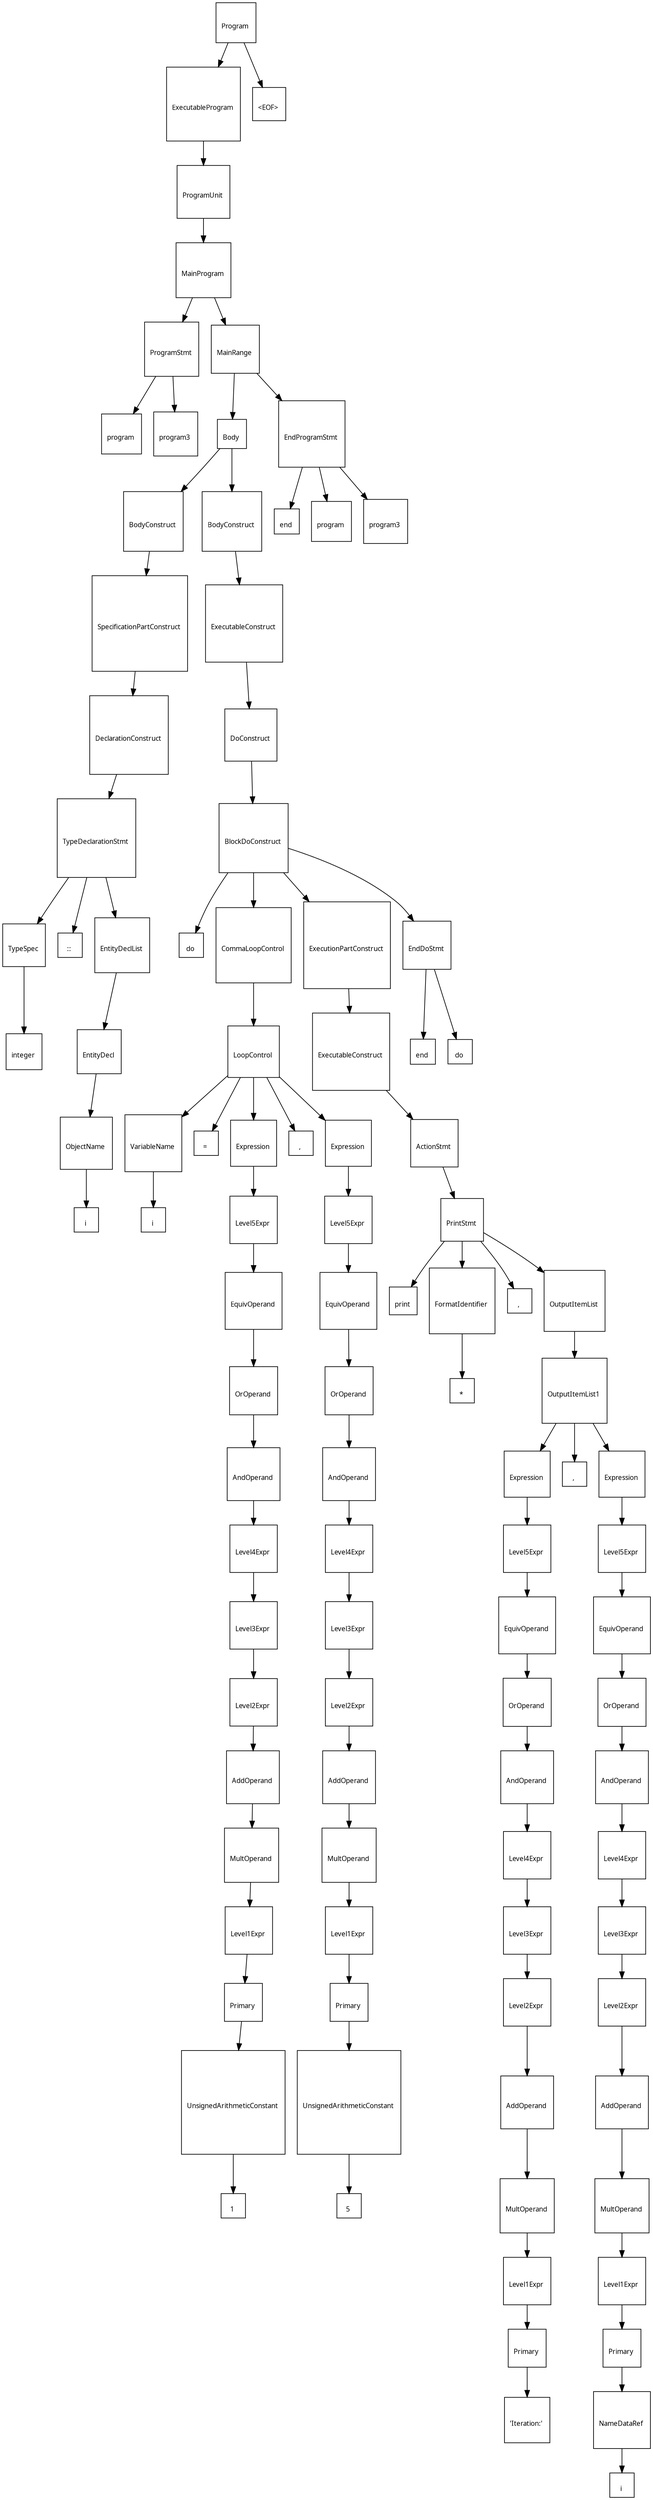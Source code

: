 digraph G {
  charset="UTF-8"
  node [shape=square, fontname="Arial Unicode MS"];
  "4adc2bf3-41c8-4920-aa9f-8ae8c88c80e9" [label="\lProgram \n", fontsize=10];
  "4adc2bf3-41c8-4920-aa9f-8ae8c88c80e9" -> "530217c6-3438-4918-ad0a-535312f024a8";
  "530217c6-3438-4918-ad0a-535312f024a8" [label="\lExecutableProgram \n", fontsize=10];
  "530217c6-3438-4918-ad0a-535312f024a8" -> "5b749d8d-3e3f-4e9d-b98c-5959cc7df1de";
  "5b749d8d-3e3f-4e9d-b98c-5959cc7df1de" [label="\lProgramUnit \n", fontsize=10];
  "5b749d8d-3e3f-4e9d-b98c-5959cc7df1de" -> "74209fbb-68e7-4f22-924c-0b367350c0d8";
  "74209fbb-68e7-4f22-924c-0b367350c0d8" [label="\lMainProgram \n", fontsize=10];
  "74209fbb-68e7-4f22-924c-0b367350c0d8" -> "bef1f8ca-d056-4960-a4d1-069f70b1da07";
  "bef1f8ca-d056-4960-a4d1-069f70b1da07" [label="\lProgramStmt \n", fontsize=10];
  "bef1f8ca-d056-4960-a4d1-069f70b1da07" -> "ab28880b-57dc-4365-a61f-8d5f2aed6fe9";
  "ab28880b-57dc-4365-a61f-8d5f2aed6fe9" [label="\lprogram \n", fontsize=10];
  "bef1f8ca-d056-4960-a4d1-069f70b1da07" -> "e23ac6c1-0a4e-4b18-96aa-4b01516aa2d5";
  "e23ac6c1-0a4e-4b18-96aa-4b01516aa2d5" [label="\lprogram3 \n", fontsize=10];
  "74209fbb-68e7-4f22-924c-0b367350c0d8" -> "b308b1ae-37dc-4463-b3a5-2d255791b80f";
  "b308b1ae-37dc-4463-b3a5-2d255791b80f" [label="\lMainRange \n", fontsize=10];
  "b308b1ae-37dc-4463-b3a5-2d255791b80f" -> "3cd192dc-5457-4bb4-9f56-38151ebd5a8b";
  "3cd192dc-5457-4bb4-9f56-38151ebd5a8b" [label="\lBody \n", fontsize=10];
  "3cd192dc-5457-4bb4-9f56-38151ebd5a8b" -> "41b40e60-2efd-4225-bea5-b7e13f70f823";
  "41b40e60-2efd-4225-bea5-b7e13f70f823" [label="\lBodyConstruct \n", fontsize=10];
  "41b40e60-2efd-4225-bea5-b7e13f70f823" -> "998f7df6-c295-487d-b40f-63e6ce6fcca8";
  "998f7df6-c295-487d-b40f-63e6ce6fcca8" [label="\lSpecificationPartConstruct \n", fontsize=10];
  "998f7df6-c295-487d-b40f-63e6ce6fcca8" -> "3e23fb00-7ad6-49b8-93f8-2b4c6efb8ba0";
  "3e23fb00-7ad6-49b8-93f8-2b4c6efb8ba0" [label="\lDeclarationConstruct \n", fontsize=10];
  "3e23fb00-7ad6-49b8-93f8-2b4c6efb8ba0" -> "ade16476-79dc-4bf9-80c1-39b595498c8e";
  "ade16476-79dc-4bf9-80c1-39b595498c8e" [label="\lTypeDeclarationStmt \n", fontsize=10];
  "ade16476-79dc-4bf9-80c1-39b595498c8e" -> "70a2f17d-1a6b-4af2-a369-3f2c27189f72";
  "70a2f17d-1a6b-4af2-a369-3f2c27189f72" [label="\lTypeSpec \n", fontsize=10];
  "70a2f17d-1a6b-4af2-a369-3f2c27189f72" -> "ffec9ff0-ec2d-442a-840f-e84e9f6d5ce1";
  "ffec9ff0-ec2d-442a-840f-e84e9f6d5ce1" [label="\linteger \n", fontsize=10];
  "ade16476-79dc-4bf9-80c1-39b595498c8e" -> "0a8f190d-f15e-460f-bc69-1b58d584cbbd";
  "0a8f190d-f15e-460f-bc69-1b58d584cbbd" [label="\l:: \n", fontsize=10];
  "ade16476-79dc-4bf9-80c1-39b595498c8e" -> "de2e0242-f2ec-415f-a717-2c97e6d54ba9";
  "de2e0242-f2ec-415f-a717-2c97e6d54ba9" [label="\lEntityDeclList \n", fontsize=10];
  "de2e0242-f2ec-415f-a717-2c97e6d54ba9" -> "61ec29a5-cd04-47be-853a-802121e2e26a";
  "61ec29a5-cd04-47be-853a-802121e2e26a" [label="\lEntityDecl \n", fontsize=10];
  "61ec29a5-cd04-47be-853a-802121e2e26a" -> "90c3fc3a-5c05-40b2-a3e6-28afa08d2904";
  "90c3fc3a-5c05-40b2-a3e6-28afa08d2904" [label="\lObjectName \n", fontsize=10];
  "90c3fc3a-5c05-40b2-a3e6-28afa08d2904" -> "bfc24915-6c73-4e71-a7e2-040999221123";
  "bfc24915-6c73-4e71-a7e2-040999221123" [label="\li \n", fontsize=10];
  "3cd192dc-5457-4bb4-9f56-38151ebd5a8b" -> "21b0419d-ab1b-4aaf-94cc-357087ea1b66";
  "21b0419d-ab1b-4aaf-94cc-357087ea1b66" [label="\lBodyConstruct \n", fontsize=10];
  "21b0419d-ab1b-4aaf-94cc-357087ea1b66" -> "b9a51b7c-5796-42b3-b2be-eafeb75b6a96";
  "b9a51b7c-5796-42b3-b2be-eafeb75b6a96" [label="\lExecutableConstruct \n", fontsize=10];
  "b9a51b7c-5796-42b3-b2be-eafeb75b6a96" -> "1ba11d9e-05cd-4c5a-b2ea-9740c0085f72";
  "1ba11d9e-05cd-4c5a-b2ea-9740c0085f72" [label="\lDoConstruct \n", fontsize=10];
  "1ba11d9e-05cd-4c5a-b2ea-9740c0085f72" -> "0d5bd1e4-cf62-4374-a498-feaec2e2e2f9";
  "0d5bd1e4-cf62-4374-a498-feaec2e2e2f9" [label="\lBlockDoConstruct \n", fontsize=10];
  "0d5bd1e4-cf62-4374-a498-feaec2e2e2f9" -> "271d6bf5-0319-485d-b2d1-6726891d41d1";
  "271d6bf5-0319-485d-b2d1-6726891d41d1" [label="\ldo \n", fontsize=10];
  "0d5bd1e4-cf62-4374-a498-feaec2e2e2f9" -> "bc061b97-da09-4642-b23e-bd1e954b0854";
  "bc061b97-da09-4642-b23e-bd1e954b0854" [label="\lCommaLoopControl \n", fontsize=10];
  "bc061b97-da09-4642-b23e-bd1e954b0854" -> "ba96f791-b82f-46e4-9d7c-e512ffac00ff";
  "ba96f791-b82f-46e4-9d7c-e512ffac00ff" [label="\lLoopControl \n", fontsize=10];
  "ba96f791-b82f-46e4-9d7c-e512ffac00ff" -> "4a837ef8-d695-4abe-88b0-ee03e2337363";
  "4a837ef8-d695-4abe-88b0-ee03e2337363" [label="\lVariableName \n", fontsize=10];
  "4a837ef8-d695-4abe-88b0-ee03e2337363" -> "8964e249-e2f8-4b11-af92-ed8bd4d04753";
  "8964e249-e2f8-4b11-af92-ed8bd4d04753" [label="\li \n", fontsize=10];
  "ba96f791-b82f-46e4-9d7c-e512ffac00ff" -> "490f42d2-8a55-4c7f-bc68-1f48905eb92a";
  "490f42d2-8a55-4c7f-bc68-1f48905eb92a" [label="\l= \n", fontsize=10];
  "ba96f791-b82f-46e4-9d7c-e512ffac00ff" -> "92bdea45-2d19-41ea-9825-c3e73f2d4996";
  "92bdea45-2d19-41ea-9825-c3e73f2d4996" [label="\lExpression \n", fontsize=10];
  "92bdea45-2d19-41ea-9825-c3e73f2d4996" -> "0cc3897a-c620-4ece-a806-17aaefdba3c0";
  "0cc3897a-c620-4ece-a806-17aaefdba3c0" [label="\lLevel5Expr \n", fontsize=10];
  "0cc3897a-c620-4ece-a806-17aaefdba3c0" -> "3c9d8110-cee9-47d9-a27b-d9e99c9f236d";
  "3c9d8110-cee9-47d9-a27b-d9e99c9f236d" [label="\lEquivOperand \n", fontsize=10];
  "3c9d8110-cee9-47d9-a27b-d9e99c9f236d" -> "88985868-0da3-402c-bdb5-3d1e5e865687";
  "88985868-0da3-402c-bdb5-3d1e5e865687" [label="\lOrOperand \n", fontsize=10];
  "88985868-0da3-402c-bdb5-3d1e5e865687" -> "eb87b400-bb32-4b99-bc3a-6eec5f519721";
  "eb87b400-bb32-4b99-bc3a-6eec5f519721" [label="\lAndOperand \n", fontsize=10];
  "eb87b400-bb32-4b99-bc3a-6eec5f519721" -> "494aa2b4-f2fd-46d0-ab6d-66908f506a64";
  "494aa2b4-f2fd-46d0-ab6d-66908f506a64" [label="\lLevel4Expr \n", fontsize=10];
  "494aa2b4-f2fd-46d0-ab6d-66908f506a64" -> "f0382fd7-c532-4aaf-9820-0ff143b73f7b";
  "f0382fd7-c532-4aaf-9820-0ff143b73f7b" [label="\lLevel3Expr \n", fontsize=10];
  "f0382fd7-c532-4aaf-9820-0ff143b73f7b" -> "566c670d-bbcb-4d40-b37d-16758580a11b";
  "566c670d-bbcb-4d40-b37d-16758580a11b" [label="\lLevel2Expr \n", fontsize=10];
  "566c670d-bbcb-4d40-b37d-16758580a11b" -> "e8c0e0e0-2ac8-4736-ae92-b884e3e7408a";
  "e8c0e0e0-2ac8-4736-ae92-b884e3e7408a" [label="\lAddOperand \n", fontsize=10];
  "e8c0e0e0-2ac8-4736-ae92-b884e3e7408a" -> "ba166f3a-bcc2-4057-b258-890d6c32aab0";
  "ba166f3a-bcc2-4057-b258-890d6c32aab0" [label="\lMultOperand \n", fontsize=10];
  "ba166f3a-bcc2-4057-b258-890d6c32aab0" -> "1388f54c-4089-413c-85bd-5e77539236be";
  "1388f54c-4089-413c-85bd-5e77539236be" [label="\lLevel1Expr \n", fontsize=10];
  "1388f54c-4089-413c-85bd-5e77539236be" -> "966ea115-a312-4881-964d-bcf21dc4fc3e";
  "966ea115-a312-4881-964d-bcf21dc4fc3e" [label="\lPrimary \n", fontsize=10];
  "966ea115-a312-4881-964d-bcf21dc4fc3e" -> "0da28216-b99d-4a2d-b10a-9751dd6b9ef7";
  "0da28216-b99d-4a2d-b10a-9751dd6b9ef7" [label="\lUnsignedArithmeticConstant \n", fontsize=10];
  "0da28216-b99d-4a2d-b10a-9751dd6b9ef7" -> "ccec836b-e14a-442c-bde4-cf486cc726ff";
  "ccec836b-e14a-442c-bde4-cf486cc726ff" [label="\l1 \n", fontsize=10];
  "ba96f791-b82f-46e4-9d7c-e512ffac00ff" -> "4c441af3-8b91-4031-8caa-e5ad387cb158";
  "4c441af3-8b91-4031-8caa-e5ad387cb158" [label="\l, \n", fontsize=10];
  "ba96f791-b82f-46e4-9d7c-e512ffac00ff" -> "b5b94109-8f26-4565-a92f-f186d3ac73b6";
  "b5b94109-8f26-4565-a92f-f186d3ac73b6" [label="\lExpression \n", fontsize=10];
  "b5b94109-8f26-4565-a92f-f186d3ac73b6" -> "01dd1dba-731b-49ae-aa91-58b0b852113a";
  "01dd1dba-731b-49ae-aa91-58b0b852113a" [label="\lLevel5Expr \n", fontsize=10];
  "01dd1dba-731b-49ae-aa91-58b0b852113a" -> "723f8875-35ee-4206-8e1d-d2fb4e6b58c6";
  "723f8875-35ee-4206-8e1d-d2fb4e6b58c6" [label="\lEquivOperand \n", fontsize=10];
  "723f8875-35ee-4206-8e1d-d2fb4e6b58c6" -> "4f2be99b-7179-4a56-a18d-24fe66b48381";
  "4f2be99b-7179-4a56-a18d-24fe66b48381" [label="\lOrOperand \n", fontsize=10];
  "4f2be99b-7179-4a56-a18d-24fe66b48381" -> "b2833aa6-4bd3-492c-9bf4-74bfee5e24ca";
  "b2833aa6-4bd3-492c-9bf4-74bfee5e24ca" [label="\lAndOperand \n", fontsize=10];
  "b2833aa6-4bd3-492c-9bf4-74bfee5e24ca" -> "0b0c9321-cd39-48bc-938c-410fad837a96";
  "0b0c9321-cd39-48bc-938c-410fad837a96" [label="\lLevel4Expr \n", fontsize=10];
  "0b0c9321-cd39-48bc-938c-410fad837a96" -> "1463378b-d334-4efa-a6e6-16176f742948";
  "1463378b-d334-4efa-a6e6-16176f742948" [label="\lLevel3Expr \n", fontsize=10];
  "1463378b-d334-4efa-a6e6-16176f742948" -> "b3e314d4-96cb-4404-9946-b2985d652c68";
  "b3e314d4-96cb-4404-9946-b2985d652c68" [label="\lLevel2Expr \n", fontsize=10];
  "b3e314d4-96cb-4404-9946-b2985d652c68" -> "f5603789-d952-4e06-8d2a-aefbed6bd8ea";
  "f5603789-d952-4e06-8d2a-aefbed6bd8ea" [label="\lAddOperand \n", fontsize=10];
  "f5603789-d952-4e06-8d2a-aefbed6bd8ea" -> "39d74734-8bcd-4b4e-bce2-d6c31649c43d";
  "39d74734-8bcd-4b4e-bce2-d6c31649c43d" [label="\lMultOperand \n", fontsize=10];
  "39d74734-8bcd-4b4e-bce2-d6c31649c43d" -> "135f170e-2616-4a68-9646-4a78cbf09c7d";
  "135f170e-2616-4a68-9646-4a78cbf09c7d" [label="\lLevel1Expr \n", fontsize=10];
  "135f170e-2616-4a68-9646-4a78cbf09c7d" -> "b6495c47-d9af-4f32-953d-ecff2d90e213";
  "b6495c47-d9af-4f32-953d-ecff2d90e213" [label="\lPrimary \n", fontsize=10];
  "b6495c47-d9af-4f32-953d-ecff2d90e213" -> "d38b37bf-4ed8-495f-b05c-bcfff7e092cf";
  "d38b37bf-4ed8-495f-b05c-bcfff7e092cf" [label="\lUnsignedArithmeticConstant \n", fontsize=10];
  "d38b37bf-4ed8-495f-b05c-bcfff7e092cf" -> "96fb0dcd-5ab6-497c-a3f3-ff70dce93315";
  "96fb0dcd-5ab6-497c-a3f3-ff70dce93315" [label="\l5 \n", fontsize=10];
  "0d5bd1e4-cf62-4374-a498-feaec2e2e2f9" -> "ac30bb09-ec82-450d-8f10-59d2fc4669dc";
  "ac30bb09-ec82-450d-8f10-59d2fc4669dc" [label="\lExecutionPartConstruct \n", fontsize=10];
  "ac30bb09-ec82-450d-8f10-59d2fc4669dc" -> "119f25e9-6450-4f75-9f53-3c82d9cdc990";
  "119f25e9-6450-4f75-9f53-3c82d9cdc990" [label="\lExecutableConstruct \n", fontsize=10];
  "119f25e9-6450-4f75-9f53-3c82d9cdc990" -> "8e10d567-47df-4d20-9aae-eb35fed8a1c0";
  "8e10d567-47df-4d20-9aae-eb35fed8a1c0" [label="\lActionStmt \n", fontsize=10];
  "8e10d567-47df-4d20-9aae-eb35fed8a1c0" -> "f691fc5d-f470-464b-afe7-5d3fc666cd0b";
  "f691fc5d-f470-464b-afe7-5d3fc666cd0b" [label="\lPrintStmt \n", fontsize=10];
  "f691fc5d-f470-464b-afe7-5d3fc666cd0b" -> "b66a6688-f6d2-46f0-8851-74eb09307165";
  "b66a6688-f6d2-46f0-8851-74eb09307165" [label="\lprint \n", fontsize=10];
  "f691fc5d-f470-464b-afe7-5d3fc666cd0b" -> "43ad3b13-0b96-4b37-ac8a-40e347fa88b3";
  "43ad3b13-0b96-4b37-ac8a-40e347fa88b3" [label="\lFormatIdentifier \n", fontsize=10];
  "43ad3b13-0b96-4b37-ac8a-40e347fa88b3" -> "c9218904-399d-4999-a457-131900a5c2d1";
  "c9218904-399d-4999-a457-131900a5c2d1" [label="\l* \n", fontsize=10];
  "f691fc5d-f470-464b-afe7-5d3fc666cd0b" -> "fe7e03c9-cb54-43f5-96fb-195680793f0d";
  "fe7e03c9-cb54-43f5-96fb-195680793f0d" [label="\l, \n", fontsize=10];
  "f691fc5d-f470-464b-afe7-5d3fc666cd0b" -> "e40b33d0-ee4a-4eeb-9f99-0a4470cdf528";
  "e40b33d0-ee4a-4eeb-9f99-0a4470cdf528" [label="\lOutputItemList \n", fontsize=10];
  "e40b33d0-ee4a-4eeb-9f99-0a4470cdf528" -> "aa136d73-34be-40fc-ba29-296540c483d1";
  "aa136d73-34be-40fc-ba29-296540c483d1" [label="\lOutputItemList1 \n", fontsize=10];
  "aa136d73-34be-40fc-ba29-296540c483d1" -> "8e870fba-6f56-4ecb-9f55-5d0c91196160";
  "8e870fba-6f56-4ecb-9f55-5d0c91196160" [label="\lExpression \n", fontsize=10];
  "8e870fba-6f56-4ecb-9f55-5d0c91196160" -> "c04ba102-dfe0-4769-84cc-885b1d43246c";
  "c04ba102-dfe0-4769-84cc-885b1d43246c" [label="\lLevel5Expr \n", fontsize=10];
  "c04ba102-dfe0-4769-84cc-885b1d43246c" -> "874d50d9-4467-4094-9e12-b3095b691cdc";
  "874d50d9-4467-4094-9e12-b3095b691cdc" [label="\lEquivOperand \n", fontsize=10];
  "874d50d9-4467-4094-9e12-b3095b691cdc" -> "ef2d2cae-c066-4de8-8e0a-ed22560a6a5f";
  "ef2d2cae-c066-4de8-8e0a-ed22560a6a5f" [label="\lOrOperand \n", fontsize=10];
  "ef2d2cae-c066-4de8-8e0a-ed22560a6a5f" -> "7d9081c3-28af-4f05-82ff-3fdca36790c8";
  "7d9081c3-28af-4f05-82ff-3fdca36790c8" [label="\lAndOperand \n", fontsize=10];
  "7d9081c3-28af-4f05-82ff-3fdca36790c8" -> "839af793-f9f0-4754-b6d6-4f2e7988981a";
  "839af793-f9f0-4754-b6d6-4f2e7988981a" [label="\lLevel4Expr \n", fontsize=10];
  "839af793-f9f0-4754-b6d6-4f2e7988981a" -> "532a3388-edcb-43da-aeff-f6366c36e96f";
  "532a3388-edcb-43da-aeff-f6366c36e96f" [label="\lLevel3Expr \n", fontsize=10];
  "532a3388-edcb-43da-aeff-f6366c36e96f" -> "19441945-b54e-445f-b6de-a71ca4b3dd62";
  "19441945-b54e-445f-b6de-a71ca4b3dd62" [label="\lLevel2Expr \n", fontsize=10];
  "19441945-b54e-445f-b6de-a71ca4b3dd62" -> "8eea4b1a-caae-4345-9cd3-e0831cbc2bf8";
  "8eea4b1a-caae-4345-9cd3-e0831cbc2bf8" [label="\lAddOperand \n", fontsize=10];
  "8eea4b1a-caae-4345-9cd3-e0831cbc2bf8" -> "8a7904f8-d394-448e-bed9-320b1b1fce08";
  "8a7904f8-d394-448e-bed9-320b1b1fce08" [label="\lMultOperand \n", fontsize=10];
  "8a7904f8-d394-448e-bed9-320b1b1fce08" -> "477f392a-1a72-4075-b875-4adee5ac7dff";
  "477f392a-1a72-4075-b875-4adee5ac7dff" [label="\lLevel1Expr \n", fontsize=10];
  "477f392a-1a72-4075-b875-4adee5ac7dff" -> "70e0e542-7c7a-4d41-a4b8-1b85308cbf8d";
  "70e0e542-7c7a-4d41-a4b8-1b85308cbf8d" [label="\lPrimary \n", fontsize=10];
  "70e0e542-7c7a-4d41-a4b8-1b85308cbf8d" -> "6f5ac28f-56fe-4ccc-9781-73368636895c";
  "6f5ac28f-56fe-4ccc-9781-73368636895c" [label="\l'Iteration:' \n", fontsize=10];
  "aa136d73-34be-40fc-ba29-296540c483d1" -> "af2f1f30-e1f9-4b7b-b404-d85432ab9f00";
  "af2f1f30-e1f9-4b7b-b404-d85432ab9f00" [label="\l, \n", fontsize=10];
  "aa136d73-34be-40fc-ba29-296540c483d1" -> "6e23f472-6b84-466c-97f8-7667f2f8b9e1";
  "6e23f472-6b84-466c-97f8-7667f2f8b9e1" [label="\lExpression \n", fontsize=10];
  "6e23f472-6b84-466c-97f8-7667f2f8b9e1" -> "6dc278e5-eb1c-438f-bb69-bc3096870aa6";
  "6dc278e5-eb1c-438f-bb69-bc3096870aa6" [label="\lLevel5Expr \n", fontsize=10];
  "6dc278e5-eb1c-438f-bb69-bc3096870aa6" -> "9c6fef98-4dc7-42cb-91e7-ed66a6167d46";
  "9c6fef98-4dc7-42cb-91e7-ed66a6167d46" [label="\lEquivOperand \n", fontsize=10];
  "9c6fef98-4dc7-42cb-91e7-ed66a6167d46" -> "f7fc5b1f-024b-47f8-a72a-75f94673eb10";
  "f7fc5b1f-024b-47f8-a72a-75f94673eb10" [label="\lOrOperand \n", fontsize=10];
  "f7fc5b1f-024b-47f8-a72a-75f94673eb10" -> "c695ed7a-ebdc-4149-85a5-8af0738068ef";
  "c695ed7a-ebdc-4149-85a5-8af0738068ef" [label="\lAndOperand \n", fontsize=10];
  "c695ed7a-ebdc-4149-85a5-8af0738068ef" -> "4cdf6a28-7feb-4720-88ea-1dc4cd105e47";
  "4cdf6a28-7feb-4720-88ea-1dc4cd105e47" [label="\lLevel4Expr \n", fontsize=10];
  "4cdf6a28-7feb-4720-88ea-1dc4cd105e47" -> "2aa95003-6694-4c1b-921f-0a7081e2bcdd";
  "2aa95003-6694-4c1b-921f-0a7081e2bcdd" [label="\lLevel3Expr \n", fontsize=10];
  "2aa95003-6694-4c1b-921f-0a7081e2bcdd" -> "96189ef9-e829-4c2b-b4fa-d87624219486";
  "96189ef9-e829-4c2b-b4fa-d87624219486" [label="\lLevel2Expr \n", fontsize=10];
  "96189ef9-e829-4c2b-b4fa-d87624219486" -> "20e7134a-3da1-41d6-b68a-7000ca0603b5";
  "20e7134a-3da1-41d6-b68a-7000ca0603b5" [label="\lAddOperand \n", fontsize=10];
  "20e7134a-3da1-41d6-b68a-7000ca0603b5" -> "4f3835d1-c410-4176-9617-5e9a0e2a9b7e";
  "4f3835d1-c410-4176-9617-5e9a0e2a9b7e" [label="\lMultOperand \n", fontsize=10];
  "4f3835d1-c410-4176-9617-5e9a0e2a9b7e" -> "447ea053-ae6f-48dc-9c77-3c0304f37648";
  "447ea053-ae6f-48dc-9c77-3c0304f37648" [label="\lLevel1Expr \n", fontsize=10];
  "447ea053-ae6f-48dc-9c77-3c0304f37648" -> "f68b7fc7-27b3-4f81-80db-d772a3381a87";
  "f68b7fc7-27b3-4f81-80db-d772a3381a87" [label="\lPrimary \n", fontsize=10];
  "f68b7fc7-27b3-4f81-80db-d772a3381a87" -> "6c23b81c-2ebe-475f-95df-29a92a2619e6";
  "6c23b81c-2ebe-475f-95df-29a92a2619e6" [label="\lNameDataRef \n", fontsize=10];
  "6c23b81c-2ebe-475f-95df-29a92a2619e6" -> "efb40be2-c16a-4ae0-b9ce-6b3e9abf8946";
  "efb40be2-c16a-4ae0-b9ce-6b3e9abf8946" [label="\li \n", fontsize=10];
  "0d5bd1e4-cf62-4374-a498-feaec2e2e2f9" -> "81afc2ce-2aa4-49d4-8185-9fd089a5fff9";
  "81afc2ce-2aa4-49d4-8185-9fd089a5fff9" [label="\lEndDoStmt \n", fontsize=10];
  "81afc2ce-2aa4-49d4-8185-9fd089a5fff9" -> "8834ed40-af61-47c4-9f19-751f5747485b";
  "8834ed40-af61-47c4-9f19-751f5747485b" [label="\lend \n", fontsize=10];
  "81afc2ce-2aa4-49d4-8185-9fd089a5fff9" -> "3751c76f-efc3-48d4-8a30-8c9dd9e48646";
  "3751c76f-efc3-48d4-8a30-8c9dd9e48646" [label="\ldo \n", fontsize=10];
  "b308b1ae-37dc-4463-b3a5-2d255791b80f" -> "1be48cd9-7a9c-4de9-9862-0b0956c2170f";
  "1be48cd9-7a9c-4de9-9862-0b0956c2170f" [label="\lEndProgramStmt \n", fontsize=10];
  "1be48cd9-7a9c-4de9-9862-0b0956c2170f" -> "82625898-23a5-40aa-81b8-1aea700fa59a";
  "82625898-23a5-40aa-81b8-1aea700fa59a" [label="\lend \n", fontsize=10];
  "1be48cd9-7a9c-4de9-9862-0b0956c2170f" -> "318f82e7-043d-420a-bcd4-65a26c782c9f";
  "318f82e7-043d-420a-bcd4-65a26c782c9f" [label="\lprogram \n", fontsize=10];
  "1be48cd9-7a9c-4de9-9862-0b0956c2170f" -> "e47a4ff0-dbdd-4364-a7bf-6df829f623e7";
  "e47a4ff0-dbdd-4364-a7bf-6df829f623e7" [label="\lprogram3 \n", fontsize=10];
  "4adc2bf3-41c8-4920-aa9f-8ae8c88c80e9" -> "277214c0-5947-42b5-a73f-f21183bb3b48";
  "277214c0-5947-42b5-a73f-f21183bb3b48" [label="\l&lt;EOF&gt; \n", fontsize=10];
}

